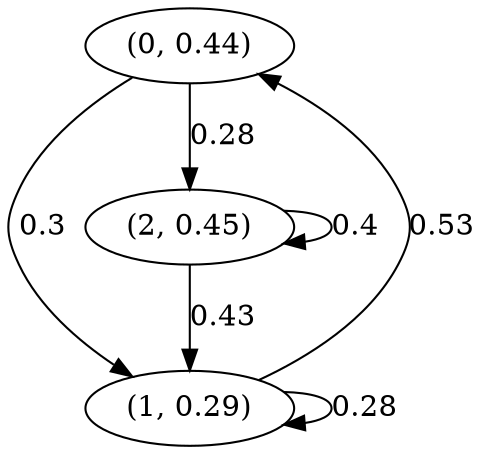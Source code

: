 digraph {
    0 [ label = "(0, 0.44)" ]
    1 [ label = "(1, 0.29)" ]
    2 [ label = "(2, 0.45)" ]
    1 -> 1 [ label = "0.28" ]
    2 -> 2 [ label = "0.4" ]
    1 -> 0 [ label = "0.53" ]
    0 -> 1 [ label = "0.3" ]
    2 -> 1 [ label = "0.43" ]
    0 -> 2 [ label = "0.28" ]
}

